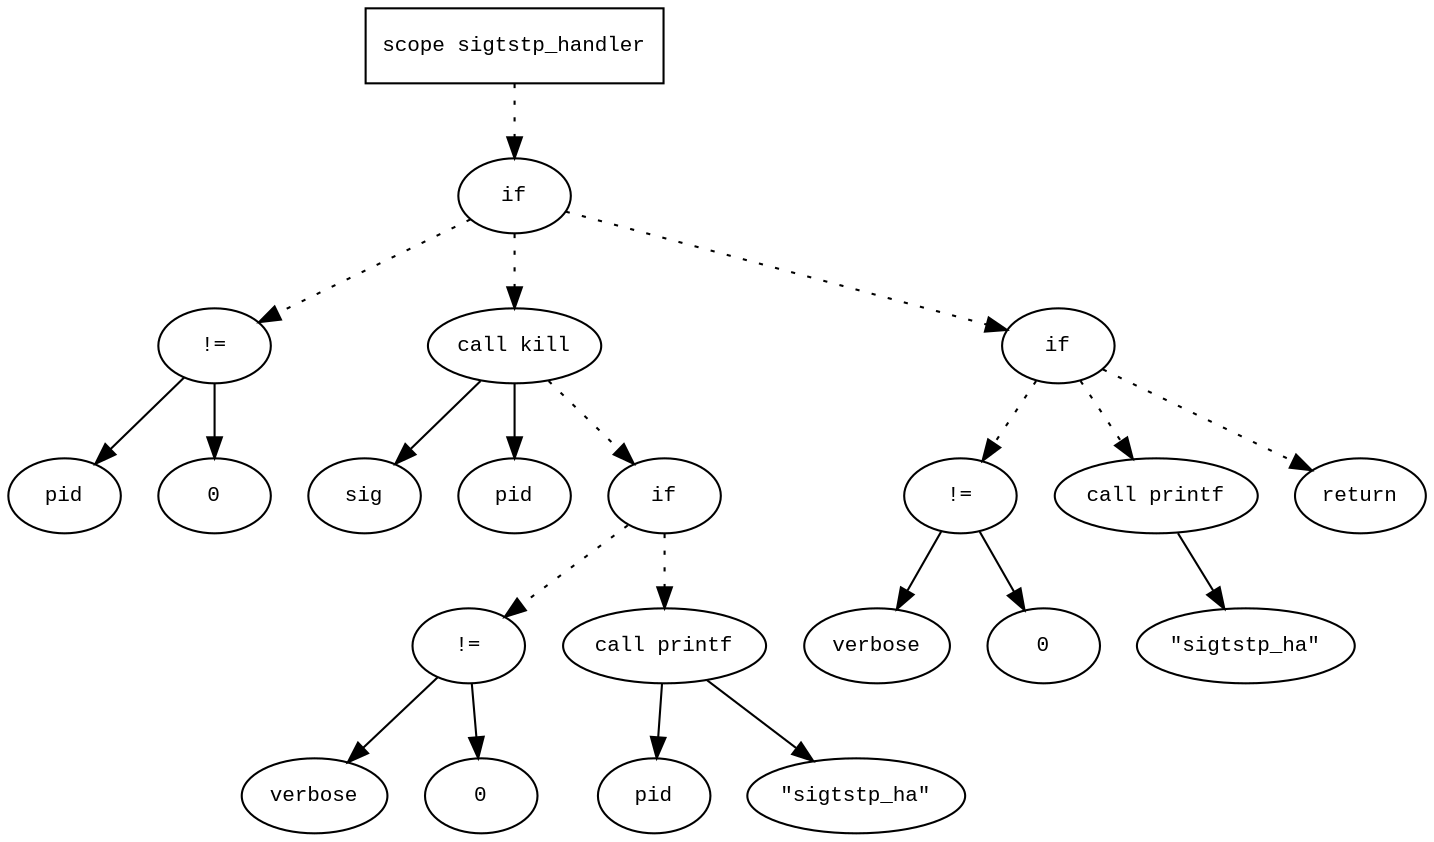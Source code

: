 digraph AST {
  graph [fontname="Times New Roman",fontsize=10];
  node  [fontname="Courier New",fontsize=10];
  edge  [fontname="Times New Roman",fontsize=10];

  node1 [label="scope sigtstp_handler",shape=box];
  node2 [label="if",shape=ellipse];
  node1 -> node2 [style=dotted];
  node3 [label="!=",shape=ellipse];
  node4 [label="pid",shape=ellipse];
  node3 -> node4;
  node5 [label="0",shape=ellipse];
  node3 -> node5;
  node2 -> node3 [style=dotted];
  node6 [label="call kill",shape=ellipse];
  node7 [label="sig",shape=ellipse];
  node6 -> node7;
  node8 [label="pid",shape=ellipse];
  node6 -> node8;
  node2 -> node6 [style=dotted];
  node9 [label="if",shape=ellipse];
  node6 -> node9 [style=dotted];
  node10 [label="!=",shape=ellipse];
  node11 [label="verbose",shape=ellipse];
  node10 -> node11;
  node12 [label="0",shape=ellipse];
  node10 -> node12;
  node9 -> node10 [style=dotted];
  node13 [label="call printf",shape=ellipse];
  node14 [label="pid",shape=ellipse];
  node13 -> node14;
  node15 [label="\"sigtstp_ha\"",shape=ellipse];
  node13 -> node15;
  node9 -> node13 [style=dotted];
  node16 [label="if",shape=ellipse];
  node2 -> node16 [style=dotted];
  node17 [label="!=",shape=ellipse];
  node18 [label="verbose",shape=ellipse];
  node17 -> node18;
  node19 [label="0",shape=ellipse];
  node17 -> node19;
  node16 -> node17 [style=dotted];
  node20 [label="call printf",shape=ellipse];
  node21 [label="\"sigtstp_ha\"",shape=ellipse];
  node20 -> node21;
  node16 -> node20 [style=dotted];
  node22 [label="return",shape=ellipse];
  node16 -> node22 [style=dotted];
} 